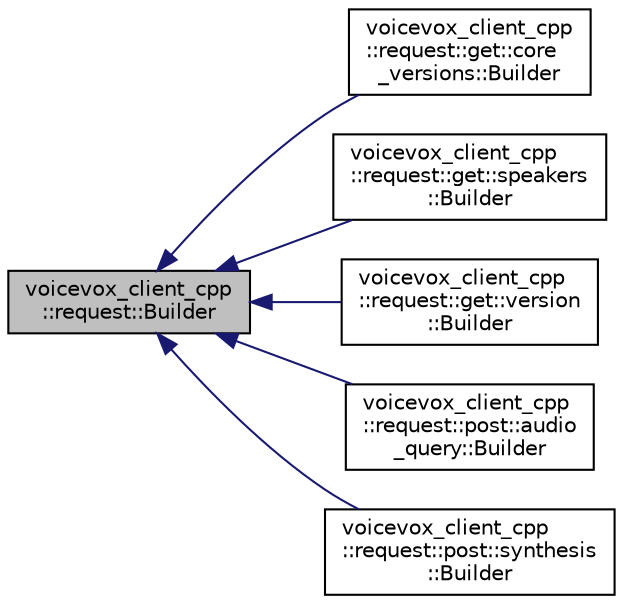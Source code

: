 digraph "voicevox_client_cpp::request::Builder"
{
 // LATEX_PDF_SIZE
  edge [fontname="Helvetica",fontsize="10",labelfontname="Helvetica",labelfontsize="10"];
  node [fontname="Helvetica",fontsize="10",shape=record];
  rankdir="LR";
  Node1 [label="voicevox_client_cpp\l::request::Builder",height=0.2,width=0.4,color="black", fillcolor="grey75", style="filled", fontcolor="black",tooltip=" "];
  Node1 -> Node2 [dir="back",color="midnightblue",fontsize="10",style="solid",fontname="Helvetica"];
  Node2 [label="voicevox_client_cpp\l::request::get::core\l_versions::Builder",height=0.2,width=0.4,color="black", fillcolor="white", style="filled",URL="$classvoicevox__client__cpp_1_1request_1_1get_1_1core__versions_1_1Builder.html",tooltip=" "];
  Node1 -> Node3 [dir="back",color="midnightblue",fontsize="10",style="solid",fontname="Helvetica"];
  Node3 [label="voicevox_client_cpp\l::request::get::speakers\l::Builder",height=0.2,width=0.4,color="black", fillcolor="white", style="filled",URL="$classvoicevox__client__cpp_1_1request_1_1get_1_1speakers_1_1Builder.html",tooltip="A builder for creating requests to obtain speakers."];
  Node1 -> Node4 [dir="back",color="midnightblue",fontsize="10",style="solid",fontname="Helvetica"];
  Node4 [label="voicevox_client_cpp\l::request::get::version\l::Builder",height=0.2,width=0.4,color="black", fillcolor="white", style="filled",URL="$classvoicevox__client__cpp_1_1request_1_1get_1_1version_1_1Builder.html",tooltip=" "];
  Node1 -> Node5 [dir="back",color="midnightblue",fontsize="10",style="solid",fontname="Helvetica"];
  Node5 [label="voicevox_client_cpp\l::request::post::audio\l_query::Builder",height=0.2,width=0.4,color="black", fillcolor="white", style="filled",URL="$classvoicevox__client__cpp_1_1request_1_1post_1_1audio__query_1_1Builder.html",tooltip=" "];
  Node1 -> Node6 [dir="back",color="midnightblue",fontsize="10",style="solid",fontname="Helvetica"];
  Node6 [label="voicevox_client_cpp\l::request::post::synthesis\l::Builder",height=0.2,width=0.4,color="black", fillcolor="white", style="filled",URL="$classvoicevox__client__cpp_1_1request_1_1post_1_1synthesis_1_1Builder.html",tooltip=" "];
}
